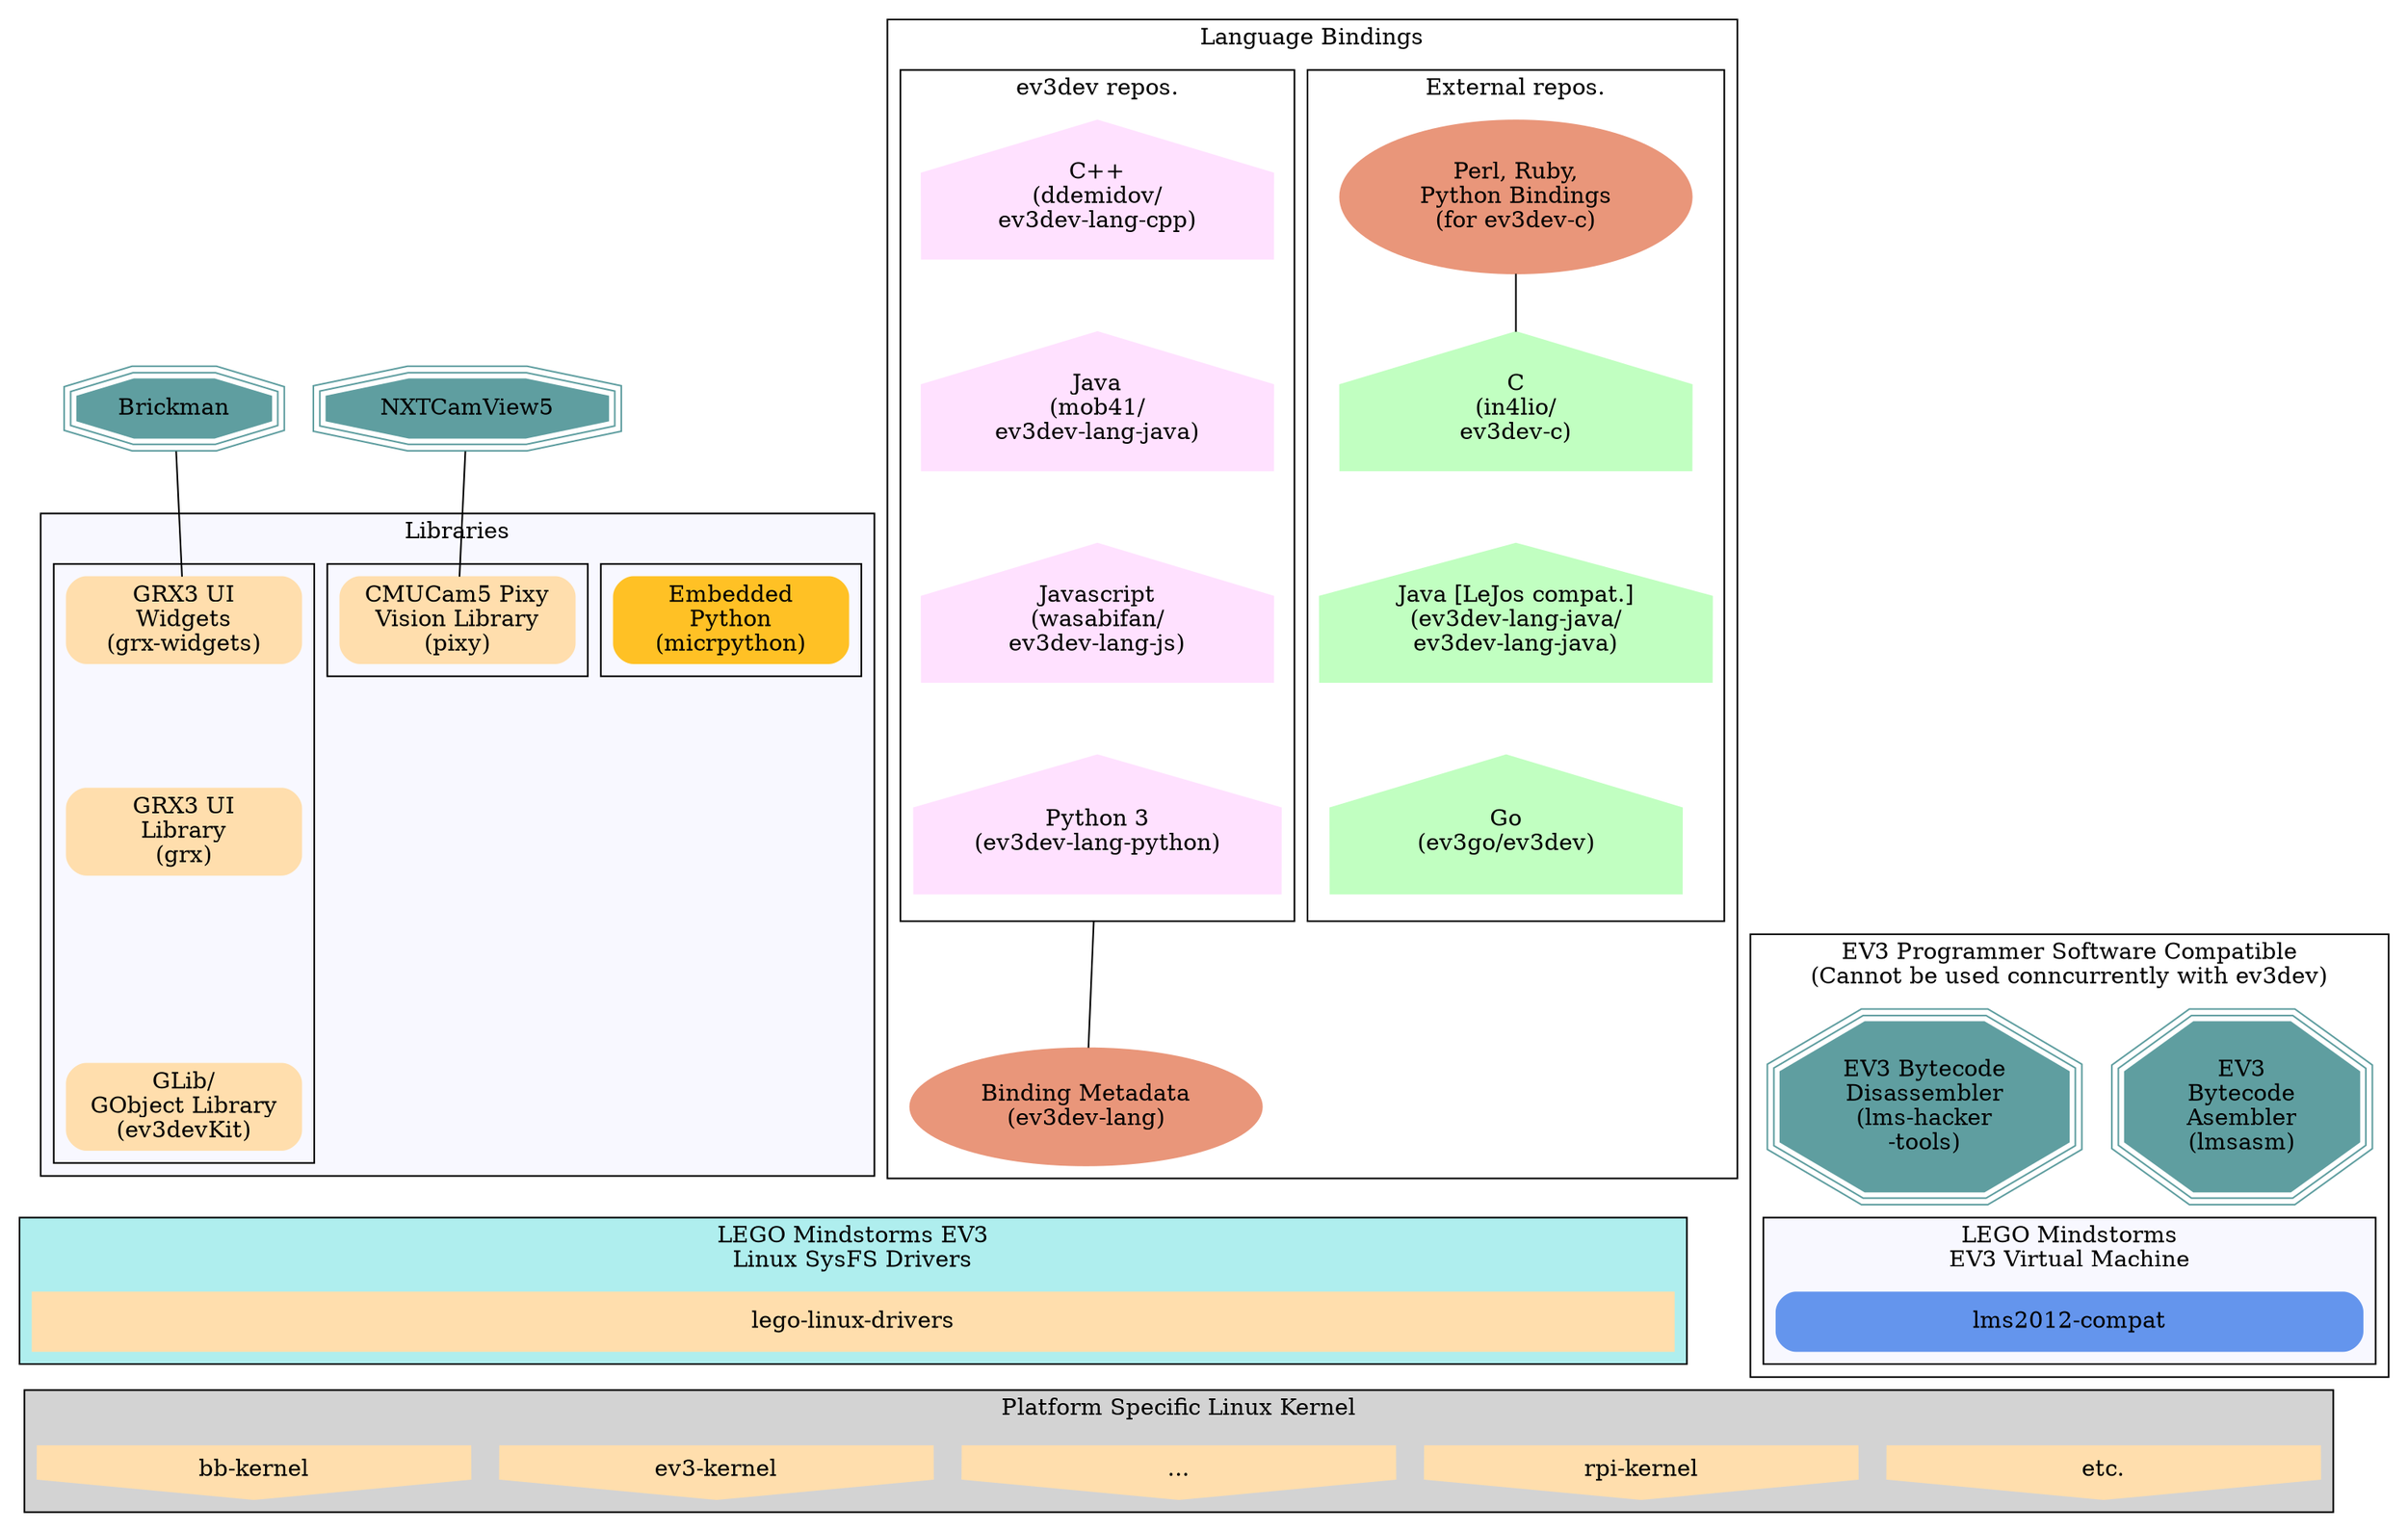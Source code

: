 graph G {
	compound=true;
	arrowType=none;
	node [shape=rect];
	edge [penwidth=0,minlen=1];

	rank = same; 
	node [shape=tripleoctagon,style="filled",color=cadetblue,width=1];
	"NXTCamView5" "Brickman";

	subgraph cluster_10 {
		label = "EV3 Programmer Software Compatible\n(Cannot be used conncurrently with ev3dev)"
		node [shape=tripleoctagon,style="filled",color=cadetblue,width=2];
		"EV3\nBytecode\nAsembler\n(lmsasm)"; "EV3 Bytecode\nDisassembler\n(lms-hacker\n-tools)";

		subgraph cluster_9 {
			style=filled;
			fillcolor=ghostwhite;
			label="LEGO Mindstorms\nEV3 Virtual Machine";
			node [shape=rect,style="filled,rounded",color=cornflowerblue,width=5];
			"lms2012-compat";
		};
		{"EV3\nBytecode\nAsembler\n(lmsasm)" "EV3 Bytecode\nDisassembler\n(lms-hacker\n-tools)"}--"lms2012-compat";
	};
	
	
	subgraph cluster_8 {
		style=filled;
		fillcolor=ghostwhite;
		label="Libraries";

		subgraph cluster_5 {
		    label="";
			node [shape=rect,style="filled,rounded",color=navajowhite,width=2];
			"GRX3 UI\nWidgets\n(grx-widgets)"--"GRX3 UI\nLibrary\n(grx)"
			--"GLib/\nGObject Library\n(ev3devKit)";
			edge [penwidth=1];
		};
		subgraph cluster_6 {
		    label="";
			node [shape=rect,style="filled,rounded",color=navajowhite,width=2];
			"CMUCam5 Pixy\nVision Library\n(pixy)";
			edge [penwidth=1];
		};

		subgraph cluster_7 {
		    label="";
			node [shape=rect,style="filled,rounded",color=goldenrod1,width=2];
			"Embedded\nPython\n(micrpython)";
			edge [penwidth=1];
		};
	
	};

	subgraph cluster_4 {
		label="Language Bindings";

		subgraph cluster_3 {
		    label="External repos.";
			node [shape=house,style=filled,color=darkseagreen1,width=3,height=1.3];
			"C\n(in4lio/\nev3dev-c)"-- 
			"Java [LeJos compat.]\n(ev3dev-lang-java/\nev3dev-lang-java)"--
			"Go\n(ev3go/ev3dev)";
			node [shape=oval,style=filled,color=darksalmon,width=3,height=1.3];
			edge [penwidth=1];
			"Perl, Ruby,\nPython Bindings\n(for ev3dev-c)"--"C\n(in4lio/\nev3dev-c)";
		}
		subgraph cluster_2 {
		    label="ev3dev repos.";
			node [shape=house,style=filled,color=thistle1,width=3,height=1.3];
			"C++\n(ddemidov/\nev3dev-lang-cpp)"--"Java\n(mob41/\nev3dev-lang-java)"--
			"Javascript\n(wasabifan/\nev3dev-lang-js)"--"Python 3\n(ev3dev-lang-python)";
		};
			node [shape=oval,style=filled,color=darksalmon,width=3,height=1];
			"Binding Metadata\n(ev3dev-lang)";
	};
	
	subgraph cluster_1 {
		label = "LEGO Mindstorms EV3\nLinux SysFS Drivers";
		style=filled;
		fillcolor=paleturquoise;
		node [shape=rect,style=filled,color=navajowhite,width=14];
		"lego-linux-drivers"

	};
	subgraph cluster_0 {
		label = "Platform Specific Linux Kernel";
		style=filled;
		fillcolor=lightgrey;
		node [style=filled,color=navajowhite, shape=invhouse,width=3.7];
		rank = same; "etc."; "rpi-kernel"; "..."; "ev3-kernel"; "bb-kernel"; 
	};

	edge [penwidth=1];
	"Brickman"--"GRX3 UI\nWidgets\n(grx-widgets)";
	"NXTCamView5"--"CMUCam5 Pixy\nVision Library\n(pixy)";
	"Python 3\n(ev3dev-lang-python)"--"Binding Metadata\n(ev3dev-lang)" [ltail=cluster_2];

	edge [penwidth=0];
	
	"lego-linux-drivers"--"..." [ltail=cluster_1,lhead=cluster_0];

	"Go\n(ev3go/ev3dev)"--"lego-linux-drivers" [ltail=cluster_3,lhead=cluster_1];
	"Binding Metadata\n(ev3dev-lang)"--"lego-linux-drivers" [ltail=cluster_2,lhead=cluster_1];
	"GLib/\nGObject Library\n(ev3devKit)"--"lego-linux-drivers" [ltail=cluster_5,lhead=cluster_1];
	"CMUCam5 Pixy\nVision Library\n(pixy)"--"lego-linux-drivers" [ltail=cluster_6,lhead=cluster_1];
	"Embedded\nPython\n(micrpython)"--"lego-linux-drivers" [ltail=cluster_7,lhead=cluster_1];

	"lms2012-compat"--"..." [ltail=cluster_10,lhead=cluster_0];
}

